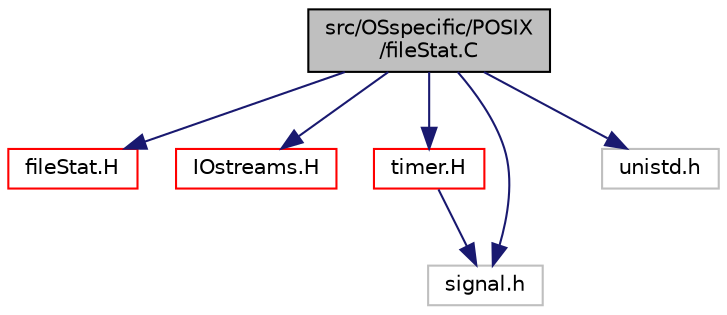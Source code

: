 digraph "src/OSspecific/POSIX/fileStat.C"
{
  bgcolor="transparent";
  edge [fontname="Helvetica",fontsize="10",labelfontname="Helvetica",labelfontsize="10"];
  node [fontname="Helvetica",fontsize="10",shape=record];
  Node0 [label="src/OSspecific/POSIX\l/fileStat.C",height=0.2,width=0.4,color="black", fillcolor="grey75", style="filled", fontcolor="black"];
  Node0 -> Node1 [color="midnightblue",fontsize="10",style="solid",fontname="Helvetica"];
  Node1 [label="fileStat.H",height=0.2,width=0.4,color="red",URL="$a13760.html"];
  Node0 -> Node27 [color="midnightblue",fontsize="10",style="solid",fontname="Helvetica"];
  Node27 [label="IOstreams.H",height=0.2,width=0.4,color="red",URL="$a09830.html",tooltip="Useful combination of include files which define Sin, Sout and Serr and the use of IO streams general..."];
  Node0 -> Node73 [color="midnightblue",fontsize="10",style="solid",fontname="Helvetica"];
  Node73 [label="timer.H",height=0.2,width=0.4,color="red",URL="$a13826.html"];
  Node73 -> Node74 [color="midnightblue",fontsize="10",style="solid",fontname="Helvetica"];
  Node74 [label="signal.h",height=0.2,width=0.4,color="grey75"];
  Node0 -> Node74 [color="midnightblue",fontsize="10",style="solid",fontname="Helvetica"];
  Node0 -> Node76 [color="midnightblue",fontsize="10",style="solid",fontname="Helvetica"];
  Node76 [label="unistd.h",height=0.2,width=0.4,color="grey75"];
}
